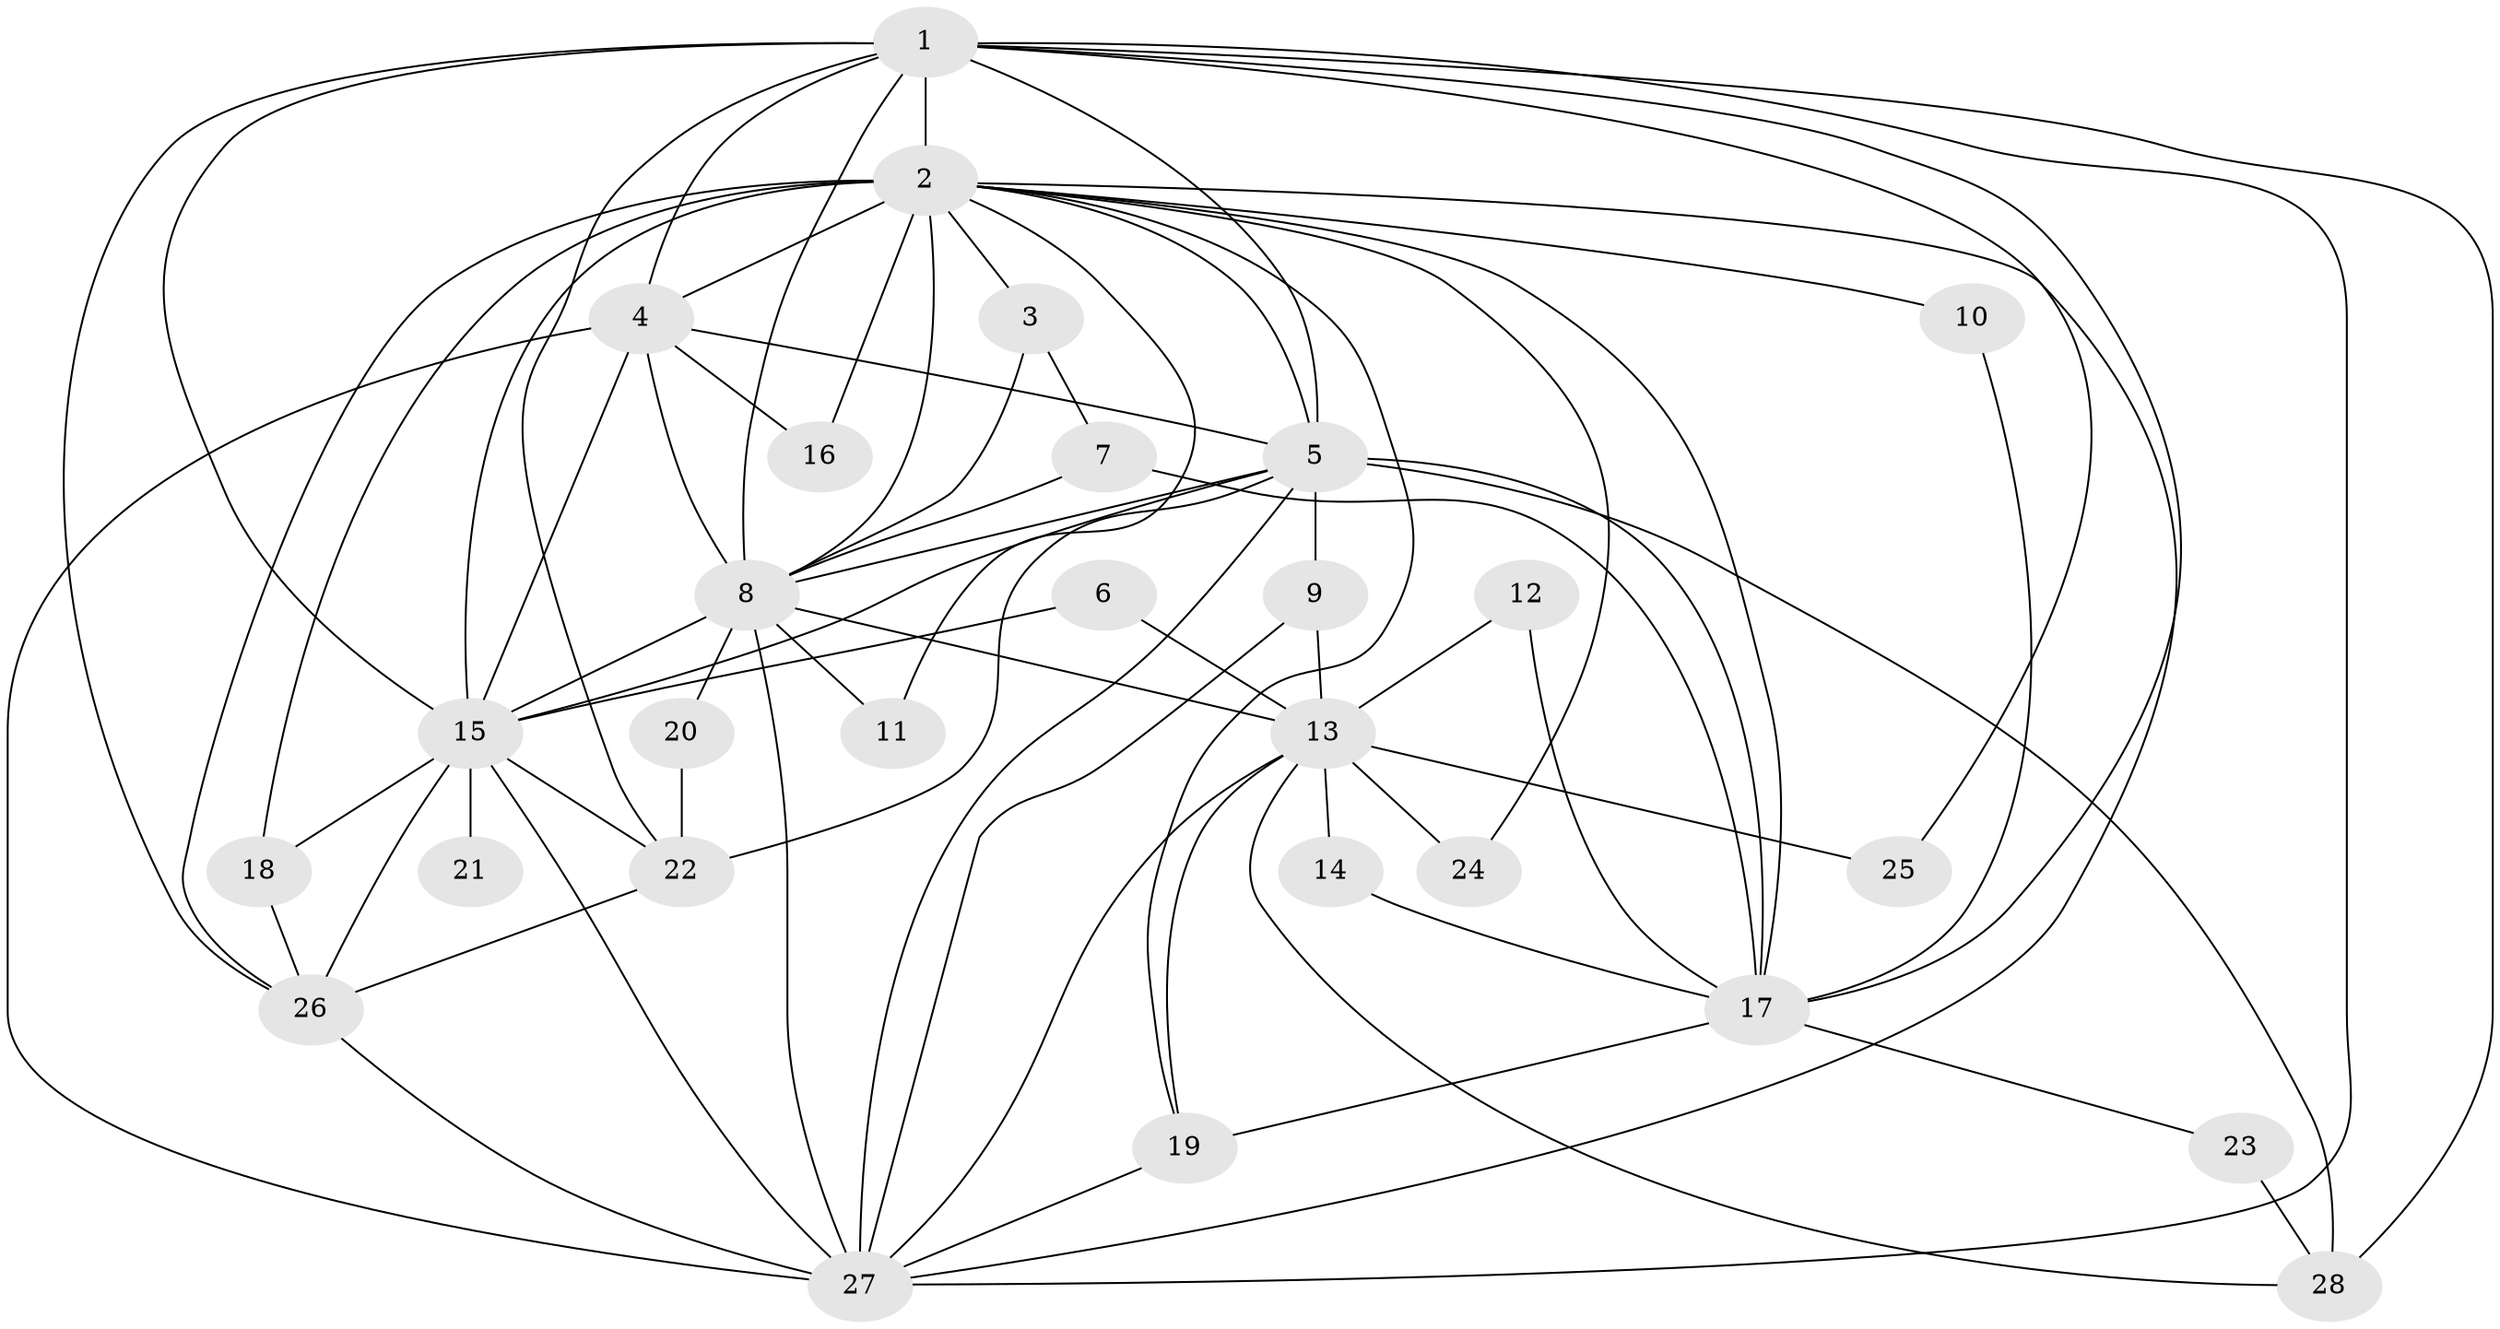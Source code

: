 // original degree distribution, {10: 0.03636363636363636, 18: 0.01818181818181818, 16: 0.03636363636363636, 17: 0.01818181818181818, 12: 0.05454545454545454, 15: 0.01818181818181818, 14: 0.03636363636363636, 5: 0.01818181818181818, 4: 0.05454545454545454, 2: 0.6, 6: 0.01818181818181818, 3: 0.09090909090909091}
// Generated by graph-tools (version 1.1) at 2025/01/03/09/25 03:01:14]
// undirected, 28 vertices, 73 edges
graph export_dot {
graph [start="1"]
  node [color=gray90,style=filled];
  1;
  2;
  3;
  4;
  5;
  6;
  7;
  8;
  9;
  10;
  11;
  12;
  13;
  14;
  15;
  16;
  17;
  18;
  19;
  20;
  21;
  22;
  23;
  24;
  25;
  26;
  27;
  28;
  1 -- 2 [weight=2.0];
  1 -- 4 [weight=2.0];
  1 -- 5 [weight=1.0];
  1 -- 8 [weight=2.0];
  1 -- 15 [weight=1.0];
  1 -- 17 [weight=2.0];
  1 -- 22 [weight=1.0];
  1 -- 25 [weight=1.0];
  1 -- 26 [weight=1.0];
  1 -- 27 [weight=1.0];
  1 -- 28 [weight=1.0];
  2 -- 3 [weight=1.0];
  2 -- 4 [weight=5.0];
  2 -- 5 [weight=3.0];
  2 -- 8 [weight=4.0];
  2 -- 10 [weight=1.0];
  2 -- 11 [weight=1.0];
  2 -- 15 [weight=3.0];
  2 -- 16 [weight=1.0];
  2 -- 17 [weight=1.0];
  2 -- 18 [weight=2.0];
  2 -- 19 [weight=1.0];
  2 -- 24 [weight=1.0];
  2 -- 26 [weight=1.0];
  2 -- 27 [weight=3.0];
  3 -- 7 [weight=1.0];
  3 -- 8 [weight=1.0];
  4 -- 5 [weight=3.0];
  4 -- 8 [weight=4.0];
  4 -- 15 [weight=2.0];
  4 -- 16 [weight=1.0];
  4 -- 27 [weight=3.0];
  5 -- 8 [weight=3.0];
  5 -- 9 [weight=1.0];
  5 -- 15 [weight=1.0];
  5 -- 17 [weight=1.0];
  5 -- 22 [weight=1.0];
  5 -- 27 [weight=1.0];
  5 -- 28 [weight=1.0];
  6 -- 13 [weight=1.0];
  6 -- 15 [weight=1.0];
  7 -- 8 [weight=1.0];
  7 -- 17 [weight=1.0];
  8 -- 11 [weight=1.0];
  8 -- 13 [weight=1.0];
  8 -- 15 [weight=2.0];
  8 -- 20 [weight=2.0];
  8 -- 27 [weight=3.0];
  9 -- 13 [weight=1.0];
  9 -- 27 [weight=1.0];
  10 -- 17 [weight=1.0];
  12 -- 13 [weight=1.0];
  12 -- 17 [weight=1.0];
  13 -- 14 [weight=1.0];
  13 -- 19 [weight=1.0];
  13 -- 24 [weight=1.0];
  13 -- 25 [weight=2.0];
  13 -- 27 [weight=2.0];
  13 -- 28 [weight=1.0];
  14 -- 17 [weight=1.0];
  15 -- 18 [weight=1.0];
  15 -- 21 [weight=1.0];
  15 -- 22 [weight=1.0];
  15 -- 26 [weight=1.0];
  15 -- 27 [weight=1.0];
  17 -- 19 [weight=1.0];
  17 -- 23 [weight=1.0];
  18 -- 26 [weight=1.0];
  19 -- 27 [weight=1.0];
  20 -- 22 [weight=1.0];
  22 -- 26 [weight=1.0];
  23 -- 28 [weight=1.0];
  26 -- 27 [weight=1.0];
}
